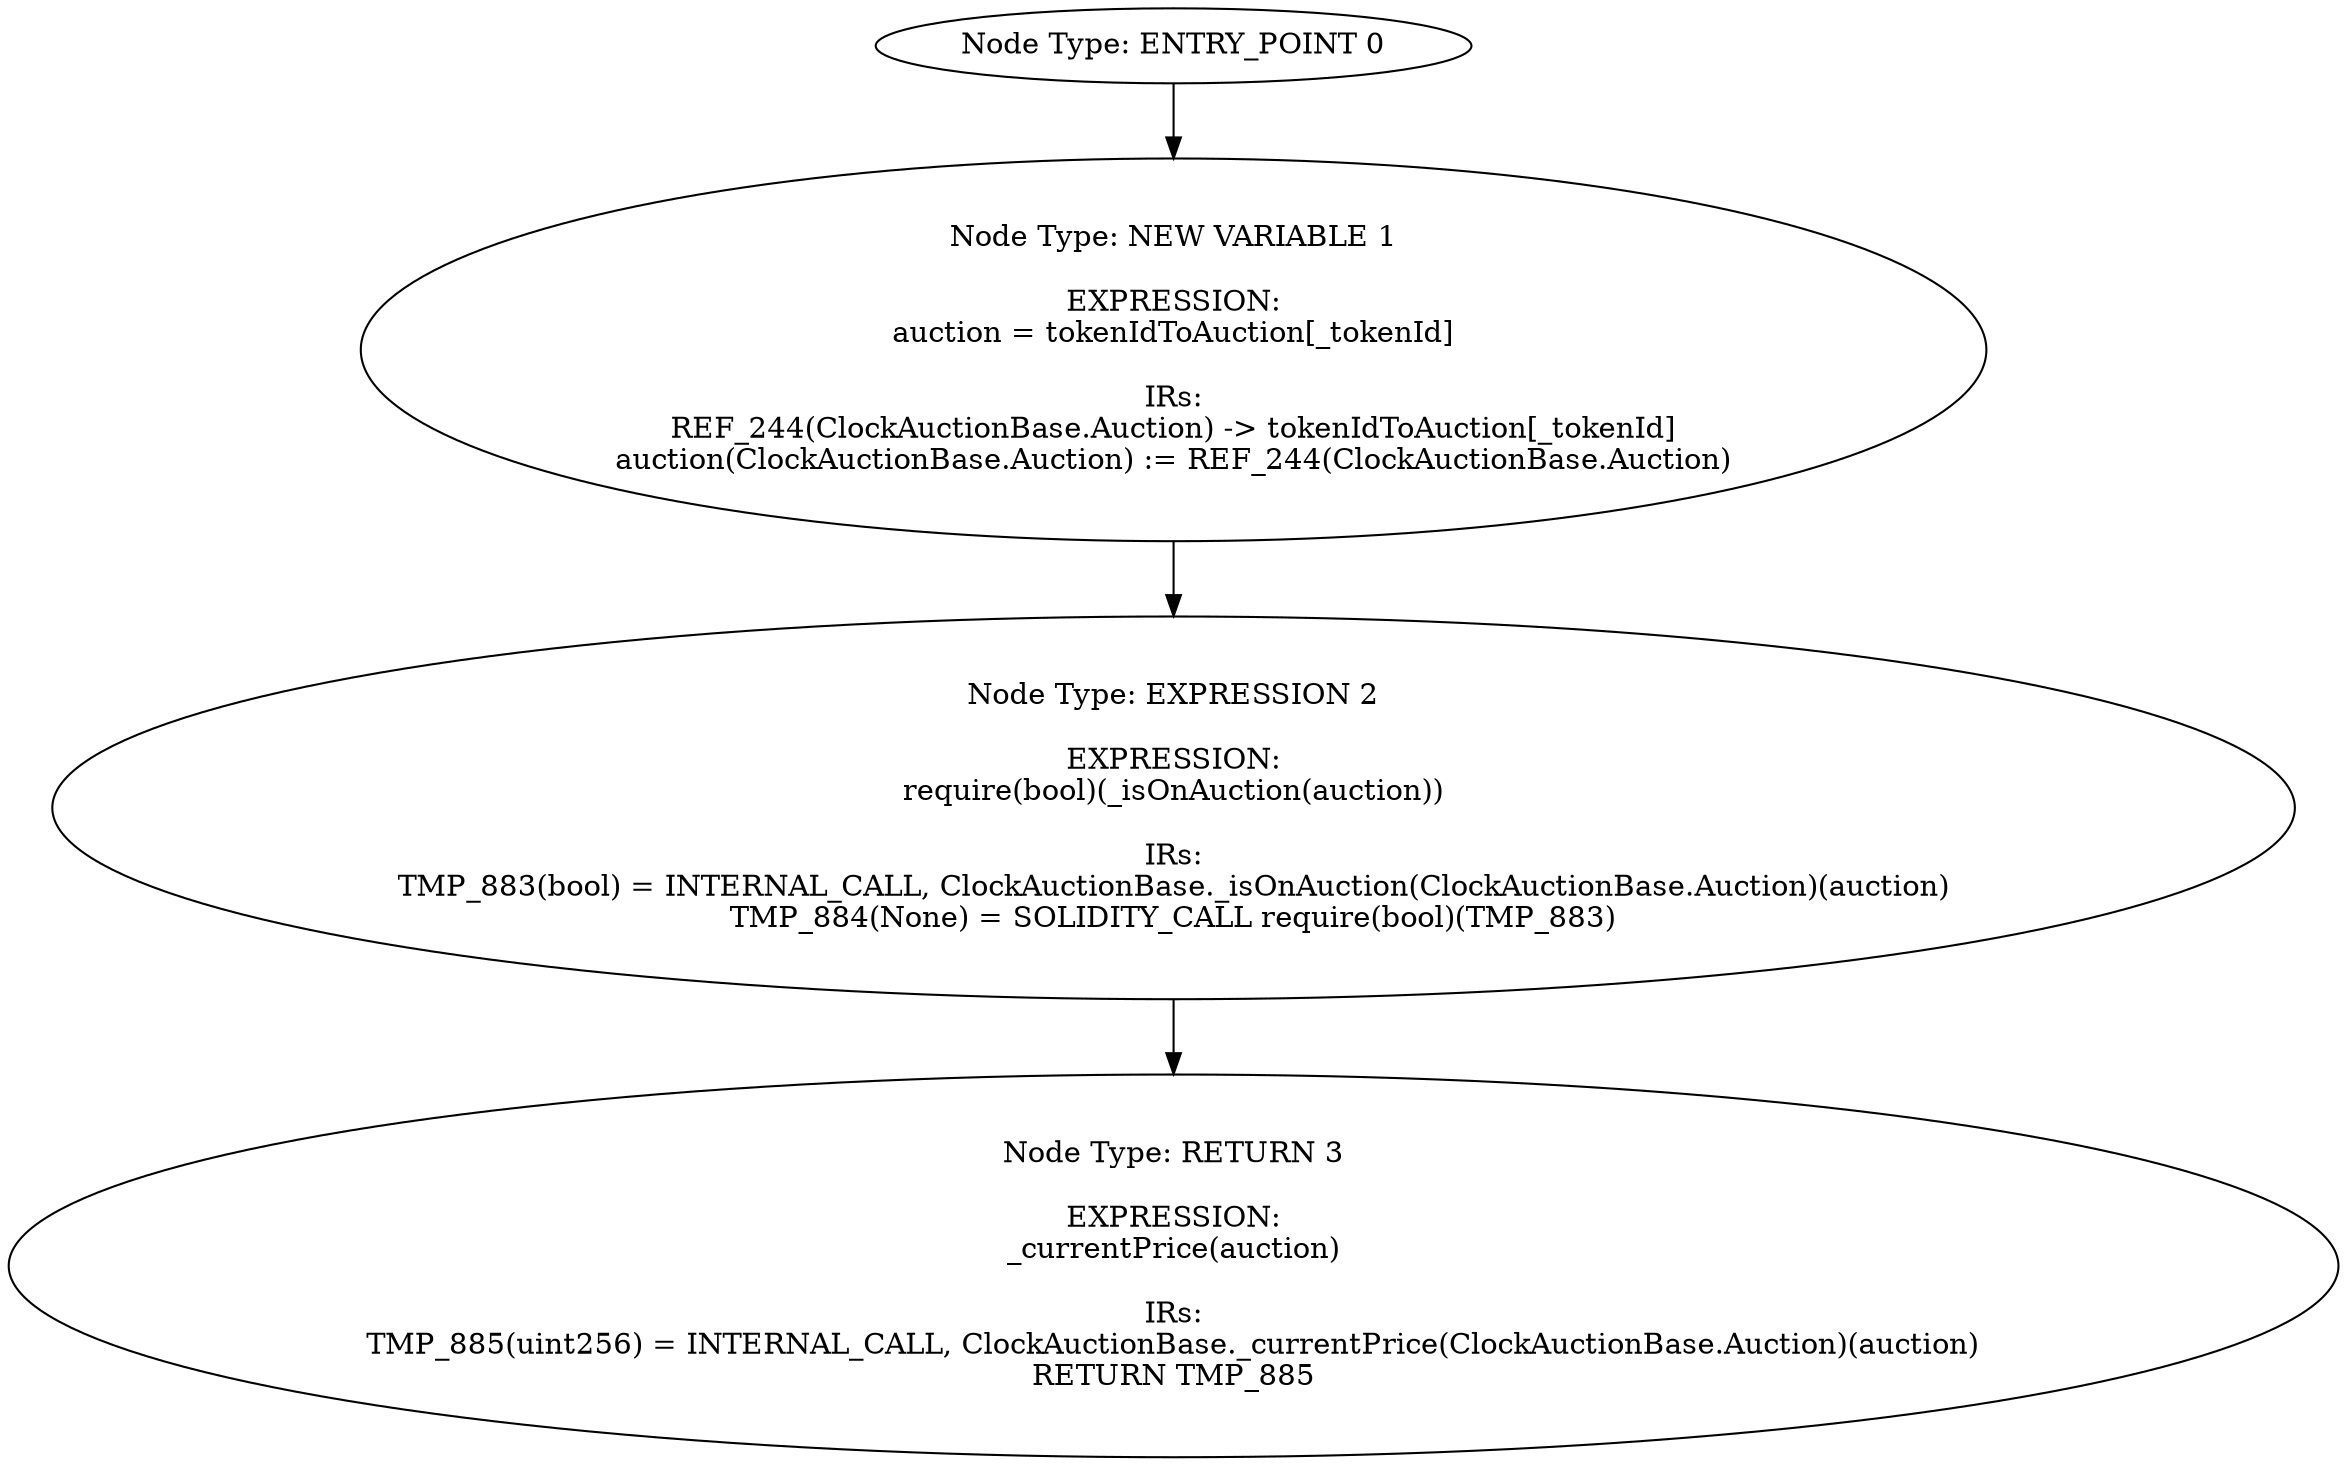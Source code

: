 digraph{
0[label="Node Type: ENTRY_POINT 0
"];
0->1;
1[label="Node Type: NEW VARIABLE 1

EXPRESSION:
auction = tokenIdToAuction[_tokenId]

IRs:
REF_244(ClockAuctionBase.Auction) -> tokenIdToAuction[_tokenId]
auction(ClockAuctionBase.Auction) := REF_244(ClockAuctionBase.Auction)"];
1->2;
2[label="Node Type: EXPRESSION 2

EXPRESSION:
require(bool)(_isOnAuction(auction))

IRs:
TMP_883(bool) = INTERNAL_CALL, ClockAuctionBase._isOnAuction(ClockAuctionBase.Auction)(auction)
TMP_884(None) = SOLIDITY_CALL require(bool)(TMP_883)"];
2->3;
3[label="Node Type: RETURN 3

EXPRESSION:
_currentPrice(auction)

IRs:
TMP_885(uint256) = INTERNAL_CALL, ClockAuctionBase._currentPrice(ClockAuctionBase.Auction)(auction)
RETURN TMP_885"];
}
